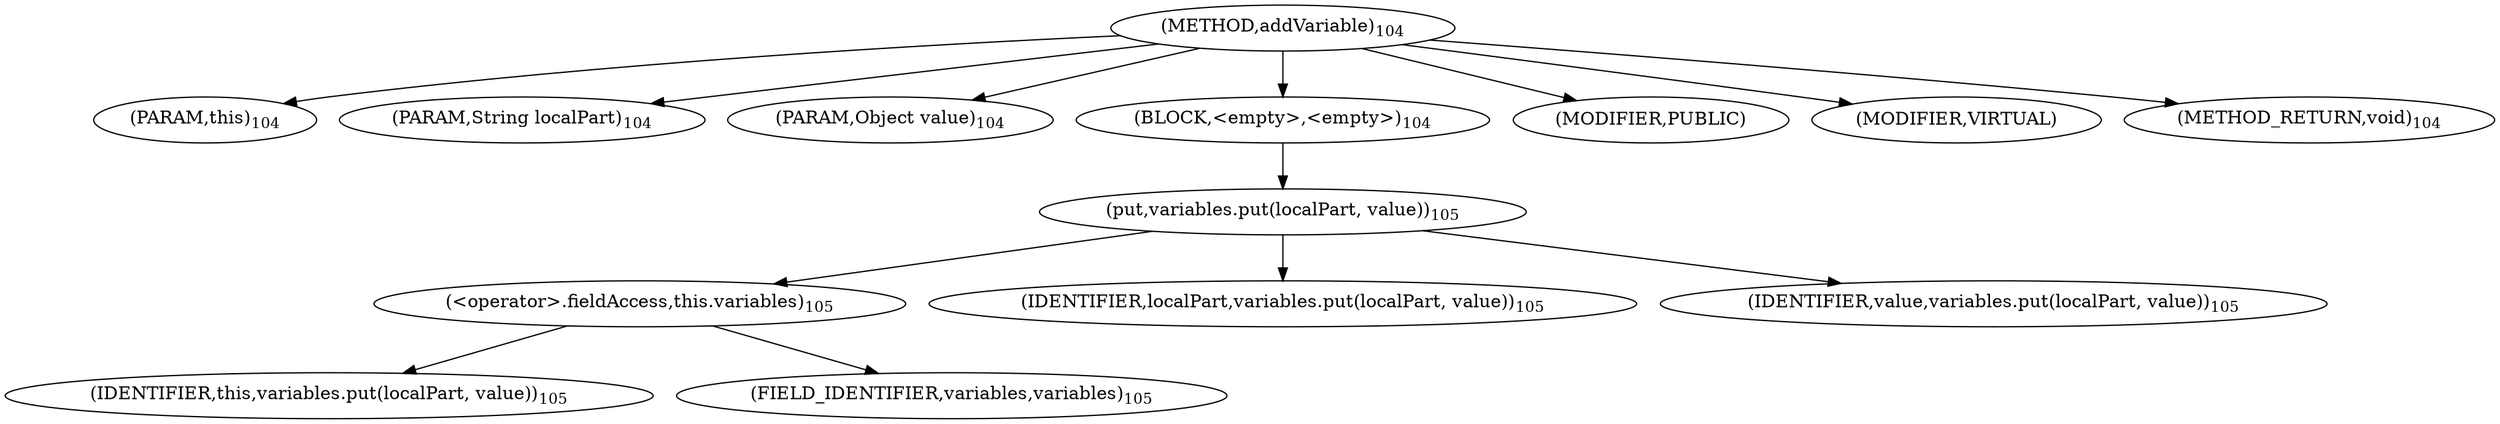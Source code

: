 digraph "addVariable" {  
"235" [label = <(METHOD,addVariable)<SUB>104</SUB>> ]
"236" [label = <(PARAM,this)<SUB>104</SUB>> ]
"237" [label = <(PARAM,String localPart)<SUB>104</SUB>> ]
"238" [label = <(PARAM,Object value)<SUB>104</SUB>> ]
"239" [label = <(BLOCK,&lt;empty&gt;,&lt;empty&gt;)<SUB>104</SUB>> ]
"240" [label = <(put,variables.put(localPart, value))<SUB>105</SUB>> ]
"241" [label = <(&lt;operator&gt;.fieldAccess,this.variables)<SUB>105</SUB>> ]
"242" [label = <(IDENTIFIER,this,variables.put(localPart, value))<SUB>105</SUB>> ]
"243" [label = <(FIELD_IDENTIFIER,variables,variables)<SUB>105</SUB>> ]
"244" [label = <(IDENTIFIER,localPart,variables.put(localPart, value))<SUB>105</SUB>> ]
"245" [label = <(IDENTIFIER,value,variables.put(localPart, value))<SUB>105</SUB>> ]
"246" [label = <(MODIFIER,PUBLIC)> ]
"247" [label = <(MODIFIER,VIRTUAL)> ]
"248" [label = <(METHOD_RETURN,void)<SUB>104</SUB>> ]
  "235" -> "236" 
  "235" -> "237" 
  "235" -> "238" 
  "235" -> "239" 
  "235" -> "246" 
  "235" -> "247" 
  "235" -> "248" 
  "239" -> "240" 
  "240" -> "241" 
  "240" -> "244" 
  "240" -> "245" 
  "241" -> "242" 
  "241" -> "243" 
}
